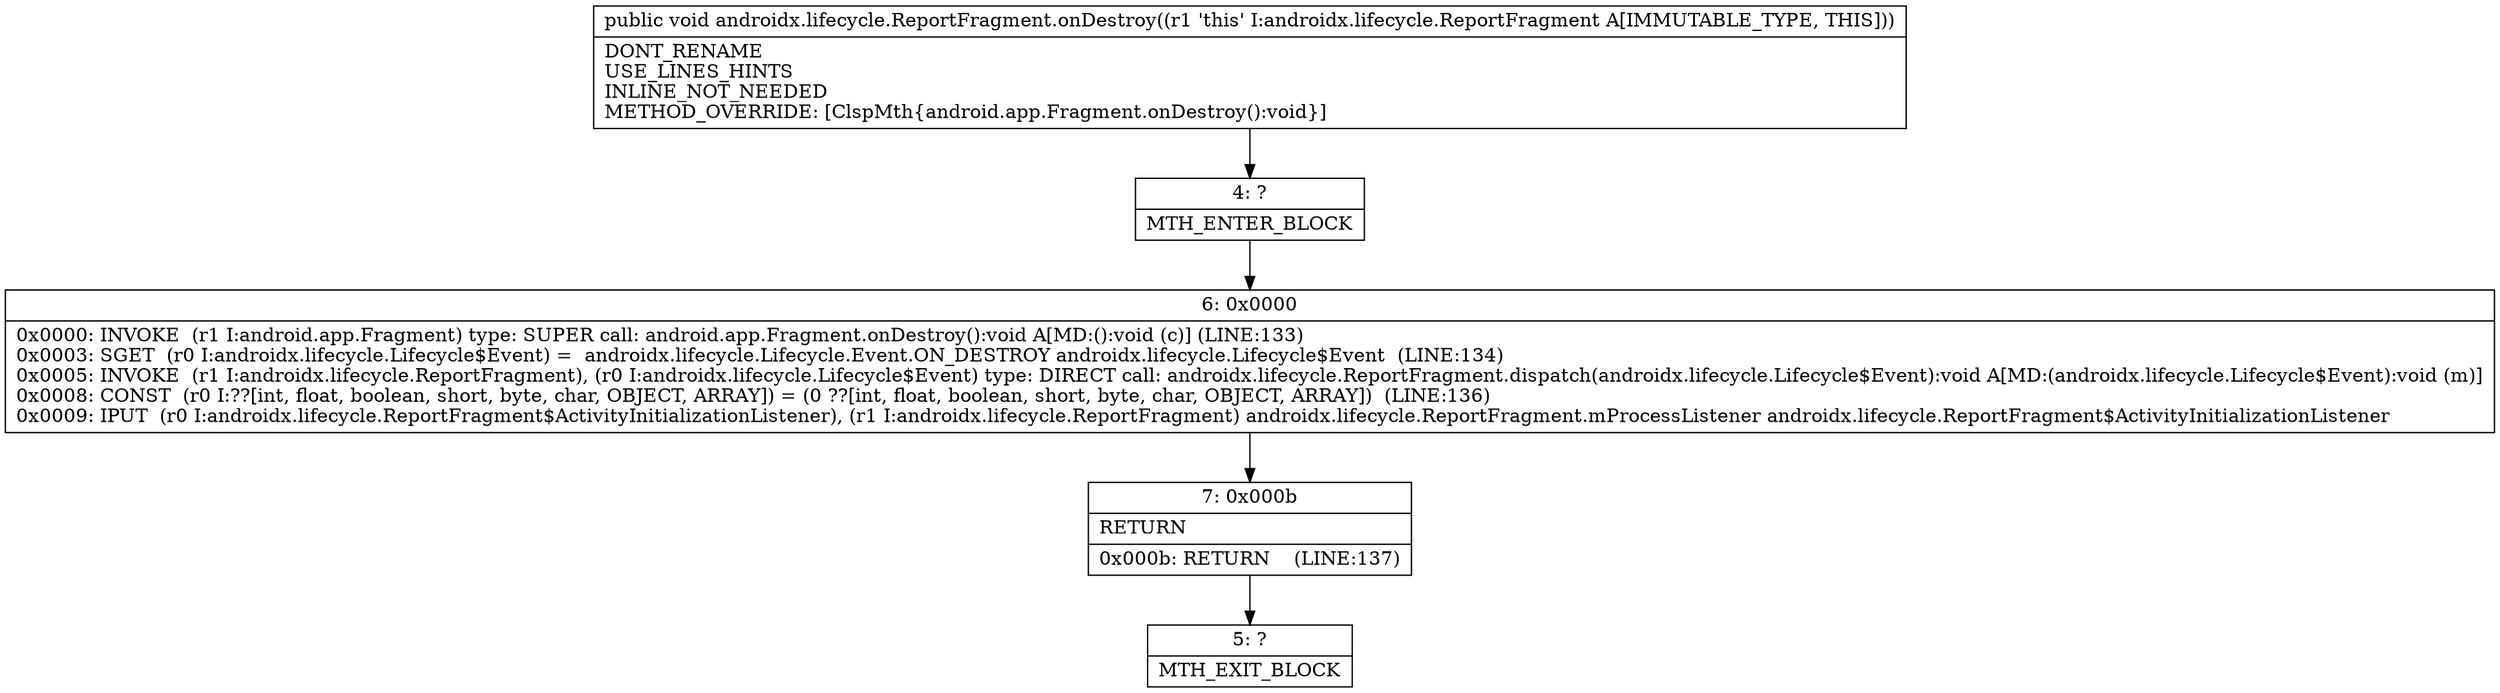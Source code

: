 digraph "CFG forandroidx.lifecycle.ReportFragment.onDestroy()V" {
Node_4 [shape=record,label="{4\:\ ?|MTH_ENTER_BLOCK\l}"];
Node_6 [shape=record,label="{6\:\ 0x0000|0x0000: INVOKE  (r1 I:android.app.Fragment) type: SUPER call: android.app.Fragment.onDestroy():void A[MD:():void (c)] (LINE:133)\l0x0003: SGET  (r0 I:androidx.lifecycle.Lifecycle$Event) =  androidx.lifecycle.Lifecycle.Event.ON_DESTROY androidx.lifecycle.Lifecycle$Event  (LINE:134)\l0x0005: INVOKE  (r1 I:androidx.lifecycle.ReportFragment), (r0 I:androidx.lifecycle.Lifecycle$Event) type: DIRECT call: androidx.lifecycle.ReportFragment.dispatch(androidx.lifecycle.Lifecycle$Event):void A[MD:(androidx.lifecycle.Lifecycle$Event):void (m)]\l0x0008: CONST  (r0 I:??[int, float, boolean, short, byte, char, OBJECT, ARRAY]) = (0 ??[int, float, boolean, short, byte, char, OBJECT, ARRAY])  (LINE:136)\l0x0009: IPUT  (r0 I:androidx.lifecycle.ReportFragment$ActivityInitializationListener), (r1 I:androidx.lifecycle.ReportFragment) androidx.lifecycle.ReportFragment.mProcessListener androidx.lifecycle.ReportFragment$ActivityInitializationListener \l}"];
Node_7 [shape=record,label="{7\:\ 0x000b|RETURN\l|0x000b: RETURN    (LINE:137)\l}"];
Node_5 [shape=record,label="{5\:\ ?|MTH_EXIT_BLOCK\l}"];
MethodNode[shape=record,label="{public void androidx.lifecycle.ReportFragment.onDestroy((r1 'this' I:androidx.lifecycle.ReportFragment A[IMMUTABLE_TYPE, THIS]))  | DONT_RENAME\lUSE_LINES_HINTS\lINLINE_NOT_NEEDED\lMETHOD_OVERRIDE: [ClspMth\{android.app.Fragment.onDestroy():void\}]\l}"];
MethodNode -> Node_4;Node_4 -> Node_6;
Node_6 -> Node_7;
Node_7 -> Node_5;
}

